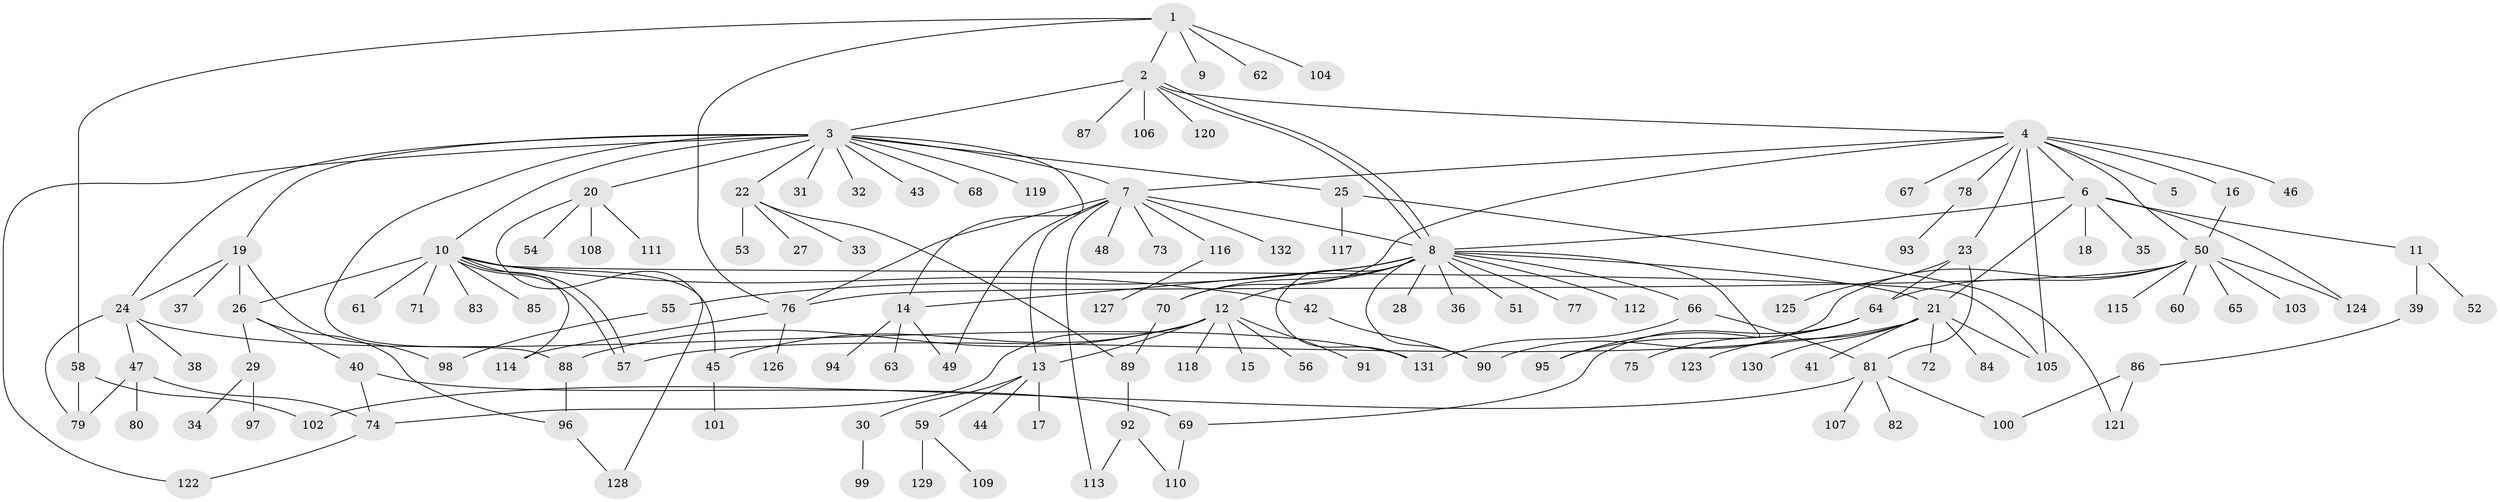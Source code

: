 // coarse degree distribution, {5: 0.029411764705882353, 7: 0.0196078431372549, 18: 0.00980392156862745, 11: 0.00980392156862745, 1: 0.5294117647058824, 6: 0.029411764705882353, 10: 0.00980392156862745, 17: 0.00980392156862745, 12: 0.00980392156862745, 2: 0.11764705882352941, 8: 0.0196078431372549, 4: 0.0784313725490196, 3: 0.11764705882352941, 9: 0.00980392156862745}
// Generated by graph-tools (version 1.1) at 2025/51/02/27/25 19:51:58]
// undirected, 132 vertices, 175 edges
graph export_dot {
graph [start="1"]
  node [color=gray90,style=filled];
  1;
  2;
  3;
  4;
  5;
  6;
  7;
  8;
  9;
  10;
  11;
  12;
  13;
  14;
  15;
  16;
  17;
  18;
  19;
  20;
  21;
  22;
  23;
  24;
  25;
  26;
  27;
  28;
  29;
  30;
  31;
  32;
  33;
  34;
  35;
  36;
  37;
  38;
  39;
  40;
  41;
  42;
  43;
  44;
  45;
  46;
  47;
  48;
  49;
  50;
  51;
  52;
  53;
  54;
  55;
  56;
  57;
  58;
  59;
  60;
  61;
  62;
  63;
  64;
  65;
  66;
  67;
  68;
  69;
  70;
  71;
  72;
  73;
  74;
  75;
  76;
  77;
  78;
  79;
  80;
  81;
  82;
  83;
  84;
  85;
  86;
  87;
  88;
  89;
  90;
  91;
  92;
  93;
  94;
  95;
  96;
  97;
  98;
  99;
  100;
  101;
  102;
  103;
  104;
  105;
  106;
  107;
  108;
  109;
  110;
  111;
  112;
  113;
  114;
  115;
  116;
  117;
  118;
  119;
  120;
  121;
  122;
  123;
  124;
  125;
  126;
  127;
  128;
  129;
  130;
  131;
  132;
  1 -- 2;
  1 -- 9;
  1 -- 58;
  1 -- 62;
  1 -- 76;
  1 -- 104;
  2 -- 3;
  2 -- 4;
  2 -- 8;
  2 -- 8;
  2 -- 87;
  2 -- 106;
  2 -- 120;
  3 -- 7;
  3 -- 10;
  3 -- 14;
  3 -- 19;
  3 -- 20;
  3 -- 22;
  3 -- 24;
  3 -- 25;
  3 -- 31;
  3 -- 32;
  3 -- 43;
  3 -- 68;
  3 -- 88;
  3 -- 119;
  3 -- 122;
  4 -- 5;
  4 -- 6;
  4 -- 7;
  4 -- 16;
  4 -- 23;
  4 -- 46;
  4 -- 50;
  4 -- 67;
  4 -- 70;
  4 -- 78;
  4 -- 105;
  6 -- 8;
  6 -- 11;
  6 -- 18;
  6 -- 21;
  6 -- 35;
  6 -- 124;
  7 -- 8;
  7 -- 13;
  7 -- 48;
  7 -- 49;
  7 -- 73;
  7 -- 76;
  7 -- 113;
  7 -- 116;
  7 -- 132;
  8 -- 12;
  8 -- 14;
  8 -- 21;
  8 -- 28;
  8 -- 36;
  8 -- 51;
  8 -- 55;
  8 -- 66;
  8 -- 70;
  8 -- 77;
  8 -- 90;
  8 -- 95;
  8 -- 112;
  8 -- 131;
  10 -- 26;
  10 -- 42;
  10 -- 45;
  10 -- 57;
  10 -- 57;
  10 -- 61;
  10 -- 71;
  10 -- 83;
  10 -- 85;
  10 -- 105;
  10 -- 114;
  11 -- 39;
  11 -- 52;
  12 -- 13;
  12 -- 15;
  12 -- 45;
  12 -- 56;
  12 -- 74;
  12 -- 88;
  12 -- 91;
  12 -- 118;
  13 -- 17;
  13 -- 30;
  13 -- 44;
  13 -- 59;
  14 -- 49;
  14 -- 63;
  14 -- 94;
  16 -- 50;
  19 -- 24;
  19 -- 26;
  19 -- 37;
  19 -- 98;
  20 -- 54;
  20 -- 108;
  20 -- 111;
  20 -- 128;
  21 -- 41;
  21 -- 57;
  21 -- 72;
  21 -- 84;
  21 -- 105;
  21 -- 123;
  21 -- 130;
  22 -- 27;
  22 -- 33;
  22 -- 53;
  22 -- 89;
  23 -- 64;
  23 -- 81;
  23 -- 125;
  24 -- 38;
  24 -- 47;
  24 -- 79;
  24 -- 131;
  25 -- 117;
  25 -- 121;
  26 -- 29;
  26 -- 40;
  26 -- 96;
  29 -- 34;
  29 -- 97;
  30 -- 99;
  39 -- 86;
  40 -- 69;
  40 -- 74;
  42 -- 90;
  45 -- 101;
  47 -- 74;
  47 -- 79;
  47 -- 80;
  50 -- 60;
  50 -- 64;
  50 -- 65;
  50 -- 76;
  50 -- 90;
  50 -- 103;
  50 -- 115;
  50 -- 124;
  55 -- 98;
  58 -- 79;
  58 -- 102;
  59 -- 109;
  59 -- 129;
  64 -- 69;
  64 -- 75;
  64 -- 95;
  66 -- 81;
  66 -- 131;
  69 -- 110;
  70 -- 89;
  74 -- 122;
  76 -- 114;
  76 -- 126;
  78 -- 93;
  81 -- 82;
  81 -- 100;
  81 -- 102;
  81 -- 107;
  86 -- 100;
  86 -- 121;
  88 -- 96;
  89 -- 92;
  92 -- 110;
  92 -- 113;
  96 -- 128;
  116 -- 127;
}
